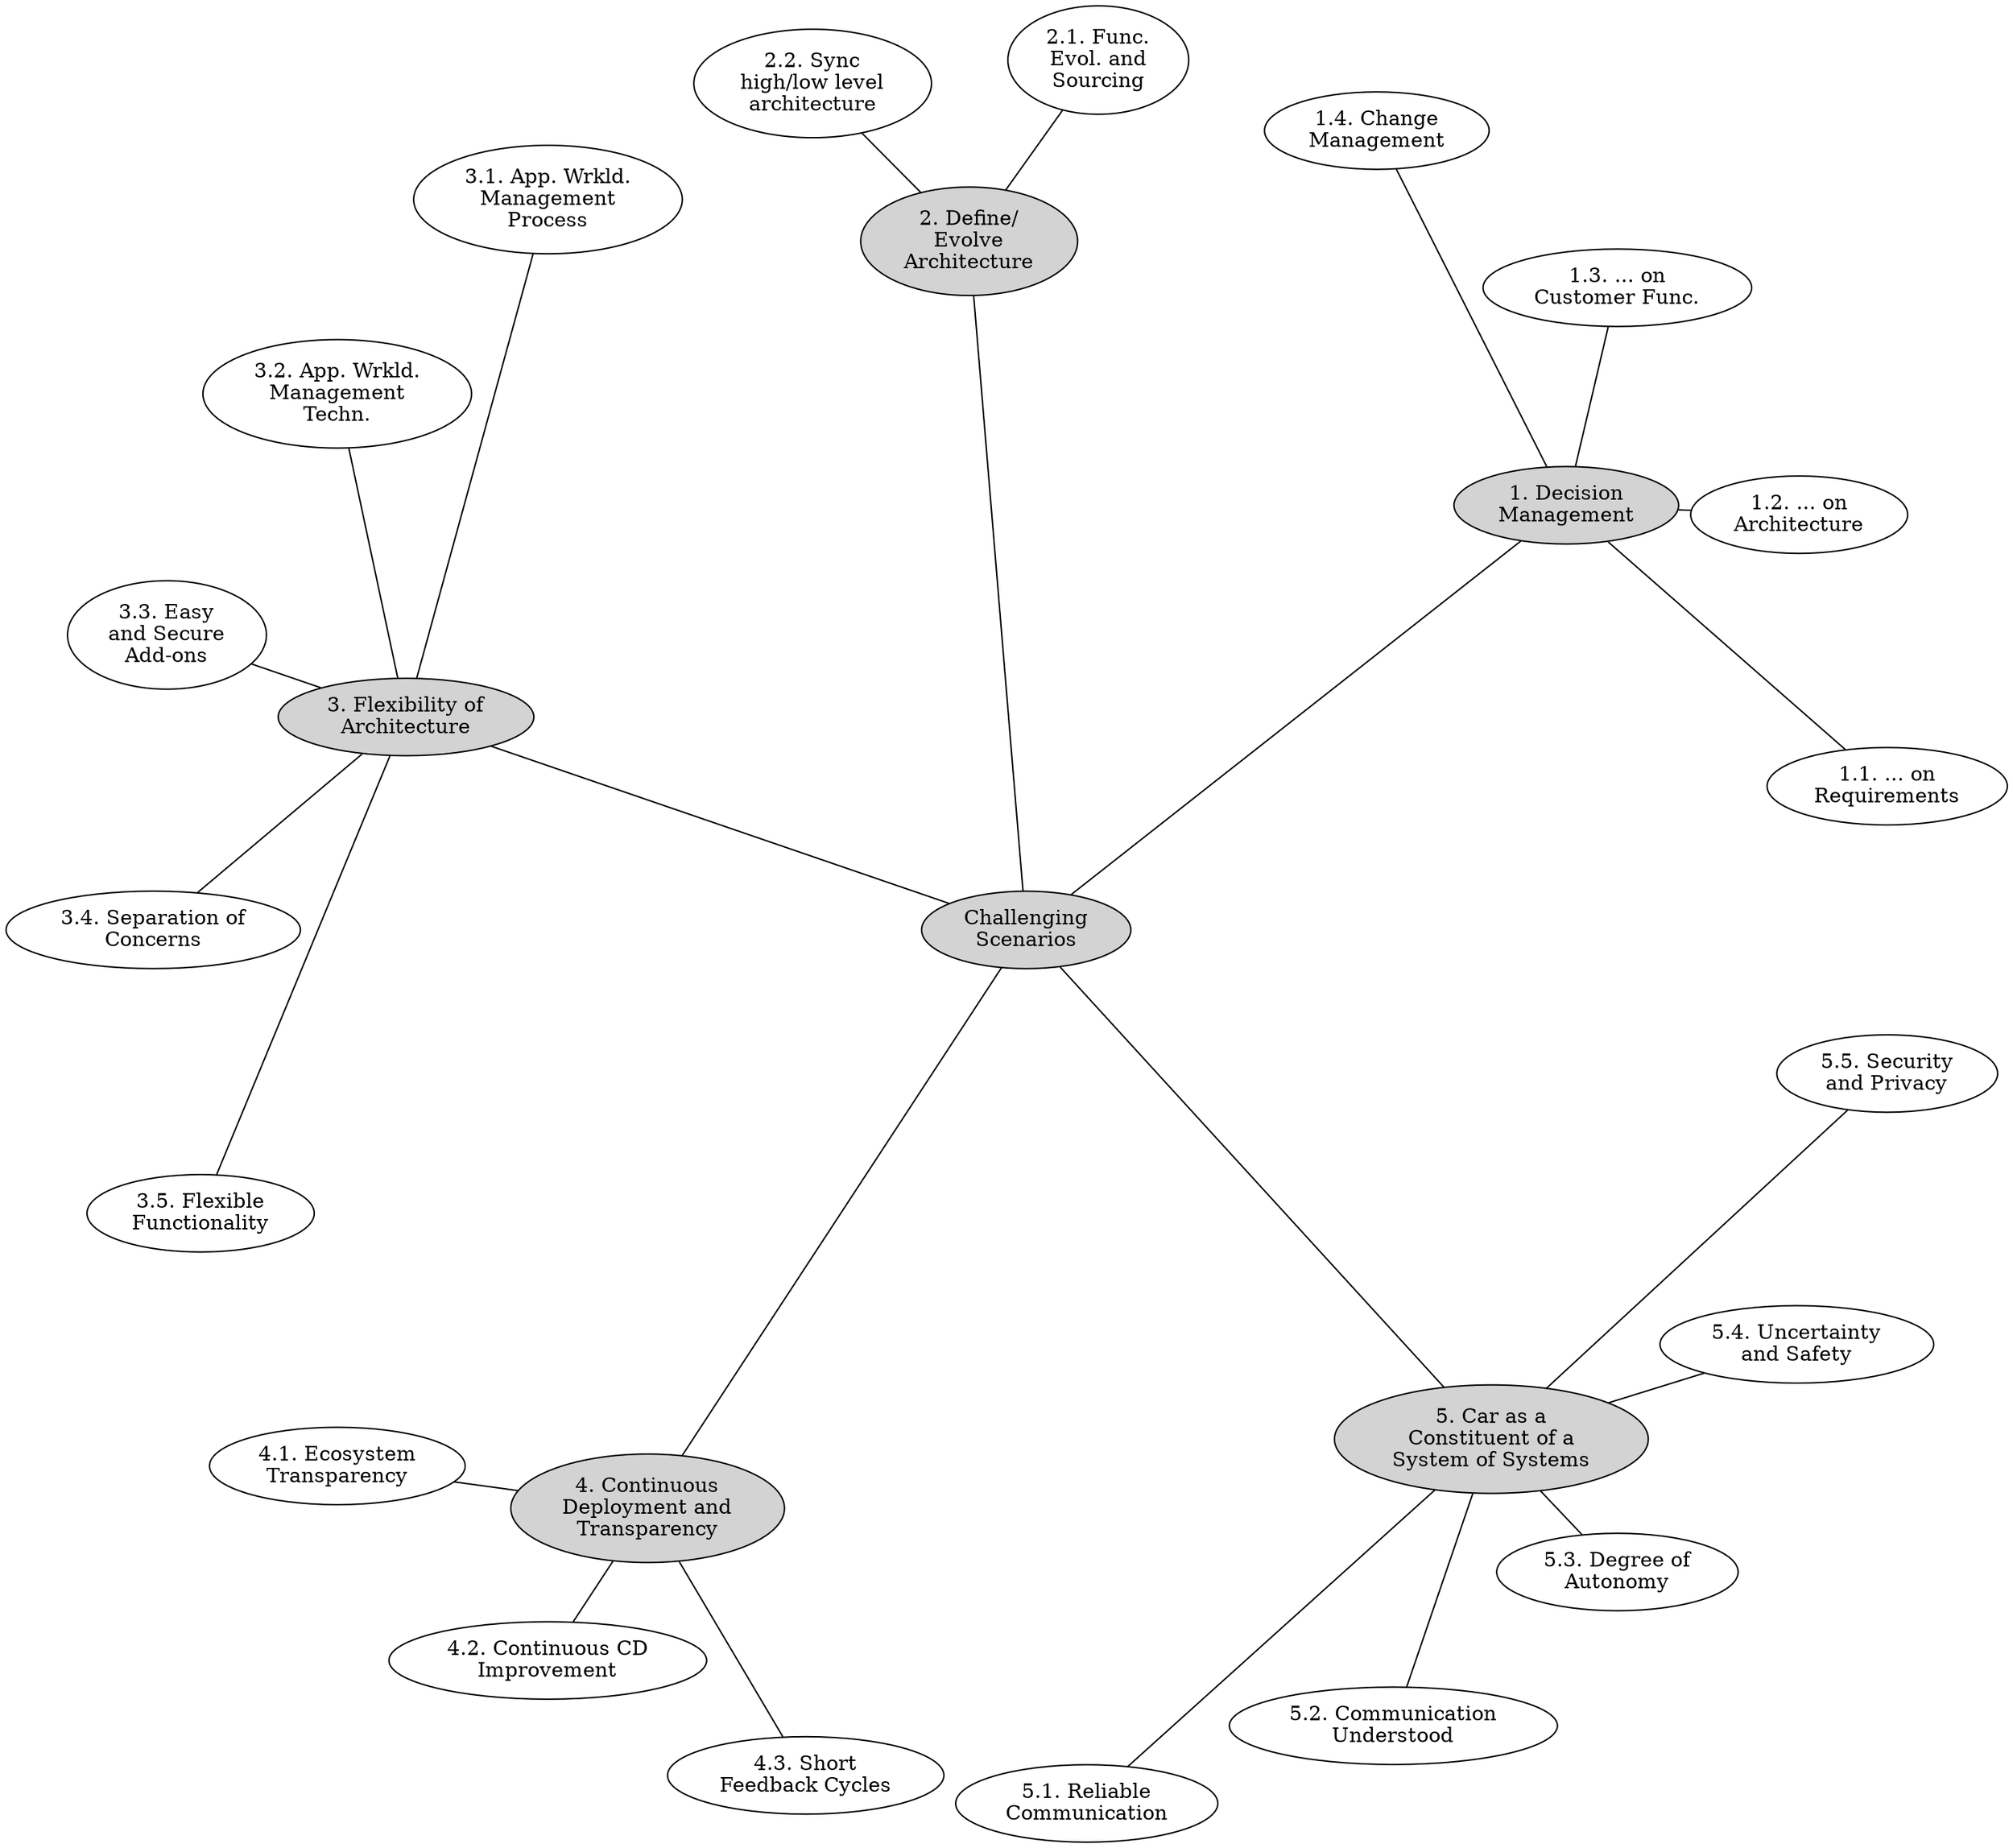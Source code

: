 graph UseCases {
  layout=twopi;
  overlap=false;
  splines=true;
  ranksep="1.9 0.5";

  {
    node [style=filled];
    node [label="Challenging\nScenarios"] root;
    node [label="1. Decision\nManagement"] s1;
    node [label="2. Define/\nEvolve\nArchitecture"] s2;
    node [label="3. Flexibility of\nArchitecture"] s3;
    node [label="4. Continuous\nDeployment and\nTransparency"] s4;
    node [label="5. Car as a\nConstituent of a\nSystem of Systems"] sos;

    root -- s1;
    root -- s2;
    root -- s3;
    root -- s4;
    root -- sos;
  }

  { // 1.*
    node [label="1.1. ... on\nRequirements"] s11;
    node [label="1.2. ... on\nArchitecture"] s12;
    node [label="1.3. ... on\nCustomer Func."] s13;
    node [label="1.4. Change\nManagement"] s14;

    s1 -- s11;
    s1 -- s12;
    s1 -- s13;
    s1 -- s14;
  }

  { // 2.*
    node [label="2.1. Func.\nEvol. and\nSourcing"] s21;
    node [label="2.2. Sync\nhigh/low level\narchitecture"] s22;

    s2 -- s21;
    s2 -- s22;
  }

  { // 3.*
    node [label="3.1. App. Wrkld.\nManagement\nProcess"] s31;
    node [label="3.2. App. Wrkld.\nManagement\nTechn."] s32;
    node [label="3.3. Easy\nand Secure\nAdd-ons"] s33;
    node [label="3.4. Separation of\nConcerns"] s34;
    node [label="3.5. Flexible\nFunctionality"] s35;

    s3 -- s31;
    s3 -- s32;
    s3 -- s33;
    s3 -- s34;
    s3 -- s35;
  }

  { // 4.*
    node [label="4.1. Ecosystem\nTransparency"] s41;
    node [label="4.2. Continuous CD\nImprovement"] s42;
    node [label="4.3. Short\nFeedback Cycles"] s43;

    s4 -- s41;
    s4 -- s42;
    s4 -- s43;
  }

  { // 5.*
    node [label="5.1. Reliable\nCommunication"] sos1;
    node [label="5.2. Communication\nUnderstood"] sos2;
    node [label="5.3. Degree of\nAutonomy"] sos3;
    node [label="5.4. Uncertainty\nand Safety"] sos4;
    node [label="5.5. Security\nand Privacy"] sos5;

    sos -- sos1;
    sos -- sos2;
    sos -- sos3;
    sos -- sos4;
    sos -- sos5;
  }
}
